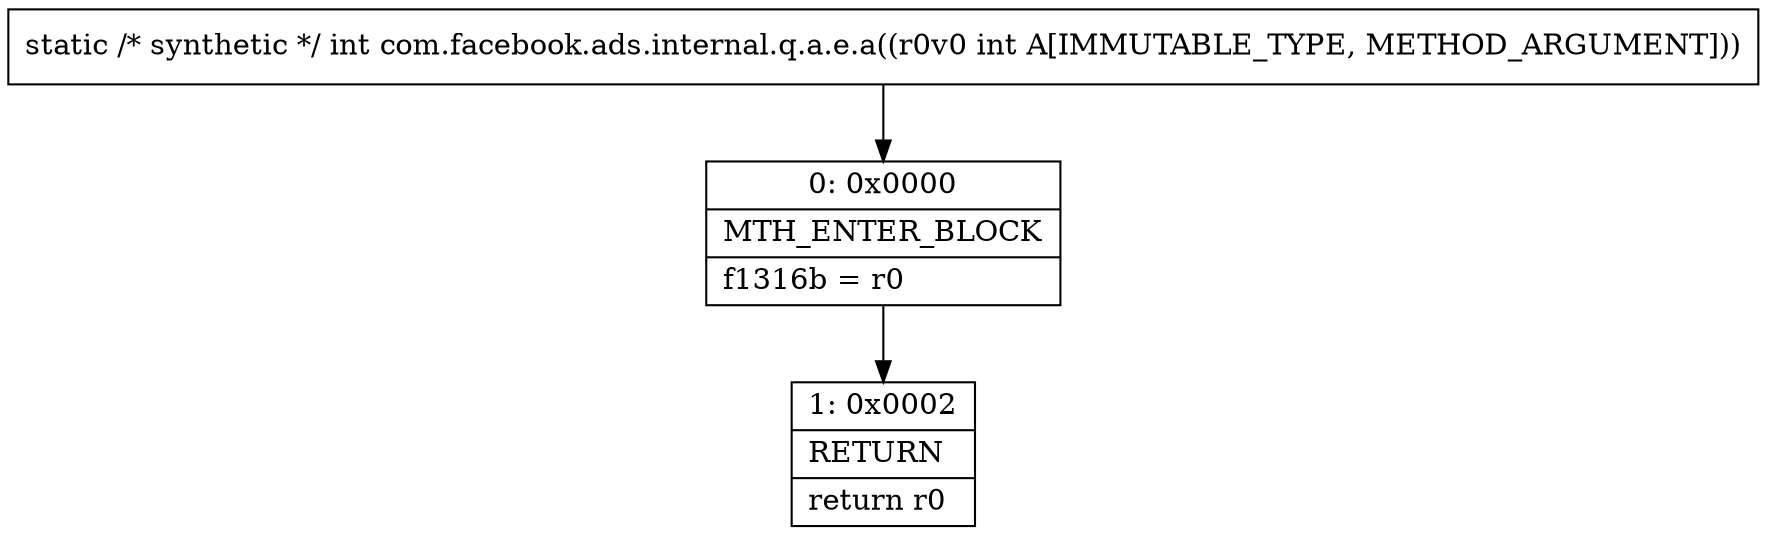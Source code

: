 digraph "CFG forcom.facebook.ads.internal.q.a.e.a(I)I" {
Node_0 [shape=record,label="{0\:\ 0x0000|MTH_ENTER_BLOCK\l|f1316b = r0\l}"];
Node_1 [shape=record,label="{1\:\ 0x0002|RETURN\l|return r0\l}"];
MethodNode[shape=record,label="{static \/* synthetic *\/ int com.facebook.ads.internal.q.a.e.a((r0v0 int A[IMMUTABLE_TYPE, METHOD_ARGUMENT])) }"];
MethodNode -> Node_0;
Node_0 -> Node_1;
}

